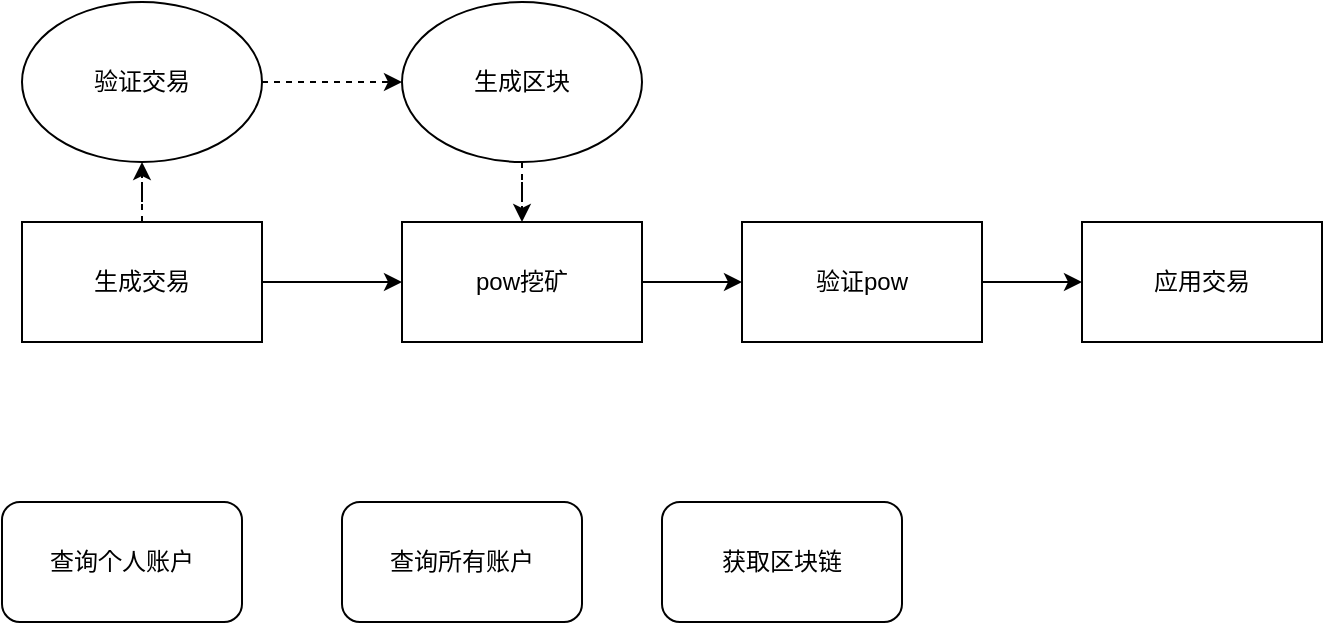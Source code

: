 <mxfile version="27.0.9">
  <diagram name="第 1 页" id="gik8d-1OMd53EAZzlIy8">
    <mxGraphModel dx="1426" dy="841" grid="1" gridSize="10" guides="1" tooltips="1" connect="1" arrows="1" fold="1" page="1" pageScale="1" pageWidth="827" pageHeight="1169" math="0" shadow="0">
      <root>
        <mxCell id="0" />
        <mxCell id="1" parent="0" />
        <mxCell id="CzJj0AqcqkWQ8KgDvb-D-6" style="edgeStyle=orthogonalEdgeStyle;rounded=0;orthogonalLoop=1;jettySize=auto;html=1;dashed=1;" edge="1" parent="1" source="CzJj0AqcqkWQ8KgDvb-D-1" target="CzJj0AqcqkWQ8KgDvb-D-4">
          <mxGeometry relative="1" as="geometry" />
        </mxCell>
        <mxCell id="CzJj0AqcqkWQ8KgDvb-D-9" style="edgeStyle=orthogonalEdgeStyle;rounded=0;orthogonalLoop=1;jettySize=auto;html=1;" edge="1" parent="1" source="CzJj0AqcqkWQ8KgDvb-D-1" target="CzJj0AqcqkWQ8KgDvb-D-2">
          <mxGeometry relative="1" as="geometry" />
        </mxCell>
        <mxCell id="CzJj0AqcqkWQ8KgDvb-D-1" value="生成交易" style="rounded=0;whiteSpace=wrap;html=1;" vertex="1" parent="1">
          <mxGeometry x="100" y="300" width="120" height="60" as="geometry" />
        </mxCell>
        <mxCell id="CzJj0AqcqkWQ8KgDvb-D-10" style="edgeStyle=orthogonalEdgeStyle;rounded=0;orthogonalLoop=1;jettySize=auto;html=1;" edge="1" parent="1" source="CzJj0AqcqkWQ8KgDvb-D-2" target="CzJj0AqcqkWQ8KgDvb-D-3">
          <mxGeometry relative="1" as="geometry" />
        </mxCell>
        <mxCell id="CzJj0AqcqkWQ8KgDvb-D-2" value="pow挖矿" style="rounded=0;whiteSpace=wrap;html=1;" vertex="1" parent="1">
          <mxGeometry x="290" y="300" width="120" height="60" as="geometry" />
        </mxCell>
        <mxCell id="CzJj0AqcqkWQ8KgDvb-D-14" style="edgeStyle=orthogonalEdgeStyle;rounded=0;orthogonalLoop=1;jettySize=auto;html=1;" edge="1" parent="1" source="CzJj0AqcqkWQ8KgDvb-D-3" target="CzJj0AqcqkWQ8KgDvb-D-13">
          <mxGeometry relative="1" as="geometry" />
        </mxCell>
        <mxCell id="CzJj0AqcqkWQ8KgDvb-D-3" value="验证pow" style="rounded=0;whiteSpace=wrap;html=1;" vertex="1" parent="1">
          <mxGeometry x="460" y="300" width="120" height="60" as="geometry" />
        </mxCell>
        <mxCell id="CzJj0AqcqkWQ8KgDvb-D-7" style="edgeStyle=orthogonalEdgeStyle;rounded=0;orthogonalLoop=1;jettySize=auto;html=1;dashed=1;" edge="1" parent="1" source="CzJj0AqcqkWQ8KgDvb-D-4" target="CzJj0AqcqkWQ8KgDvb-D-5">
          <mxGeometry relative="1" as="geometry" />
        </mxCell>
        <mxCell id="CzJj0AqcqkWQ8KgDvb-D-4" value="验证交易" style="ellipse;whiteSpace=wrap;html=1;" vertex="1" parent="1">
          <mxGeometry x="100" y="190" width="120" height="80" as="geometry" />
        </mxCell>
        <mxCell id="CzJj0AqcqkWQ8KgDvb-D-8" style="edgeStyle=orthogonalEdgeStyle;rounded=0;orthogonalLoop=1;jettySize=auto;html=1;dashed=1;" edge="1" parent="1" source="CzJj0AqcqkWQ8KgDvb-D-5" target="CzJj0AqcqkWQ8KgDvb-D-2">
          <mxGeometry relative="1" as="geometry" />
        </mxCell>
        <mxCell id="CzJj0AqcqkWQ8KgDvb-D-5" value="生成区块" style="ellipse;whiteSpace=wrap;html=1;" vertex="1" parent="1">
          <mxGeometry x="290" y="190" width="120" height="80" as="geometry" />
        </mxCell>
        <mxCell id="CzJj0AqcqkWQ8KgDvb-D-12" value="查询个人账户" style="rounded=1;whiteSpace=wrap;html=1;" vertex="1" parent="1">
          <mxGeometry x="90" y="440" width="120" height="60" as="geometry" />
        </mxCell>
        <mxCell id="CzJj0AqcqkWQ8KgDvb-D-13" value="应用交易" style="rounded=0;whiteSpace=wrap;html=1;" vertex="1" parent="1">
          <mxGeometry x="630" y="300" width="120" height="60" as="geometry" />
        </mxCell>
        <mxCell id="CzJj0AqcqkWQ8KgDvb-D-15" value="查询所有账户" style="rounded=1;whiteSpace=wrap;html=1;" vertex="1" parent="1">
          <mxGeometry x="260" y="440" width="120" height="60" as="geometry" />
        </mxCell>
        <mxCell id="CzJj0AqcqkWQ8KgDvb-D-17" value="获取区块链" style="rounded=1;whiteSpace=wrap;html=1;" vertex="1" parent="1">
          <mxGeometry x="420" y="440" width="120" height="60" as="geometry" />
        </mxCell>
      </root>
    </mxGraphModel>
  </diagram>
</mxfile>
